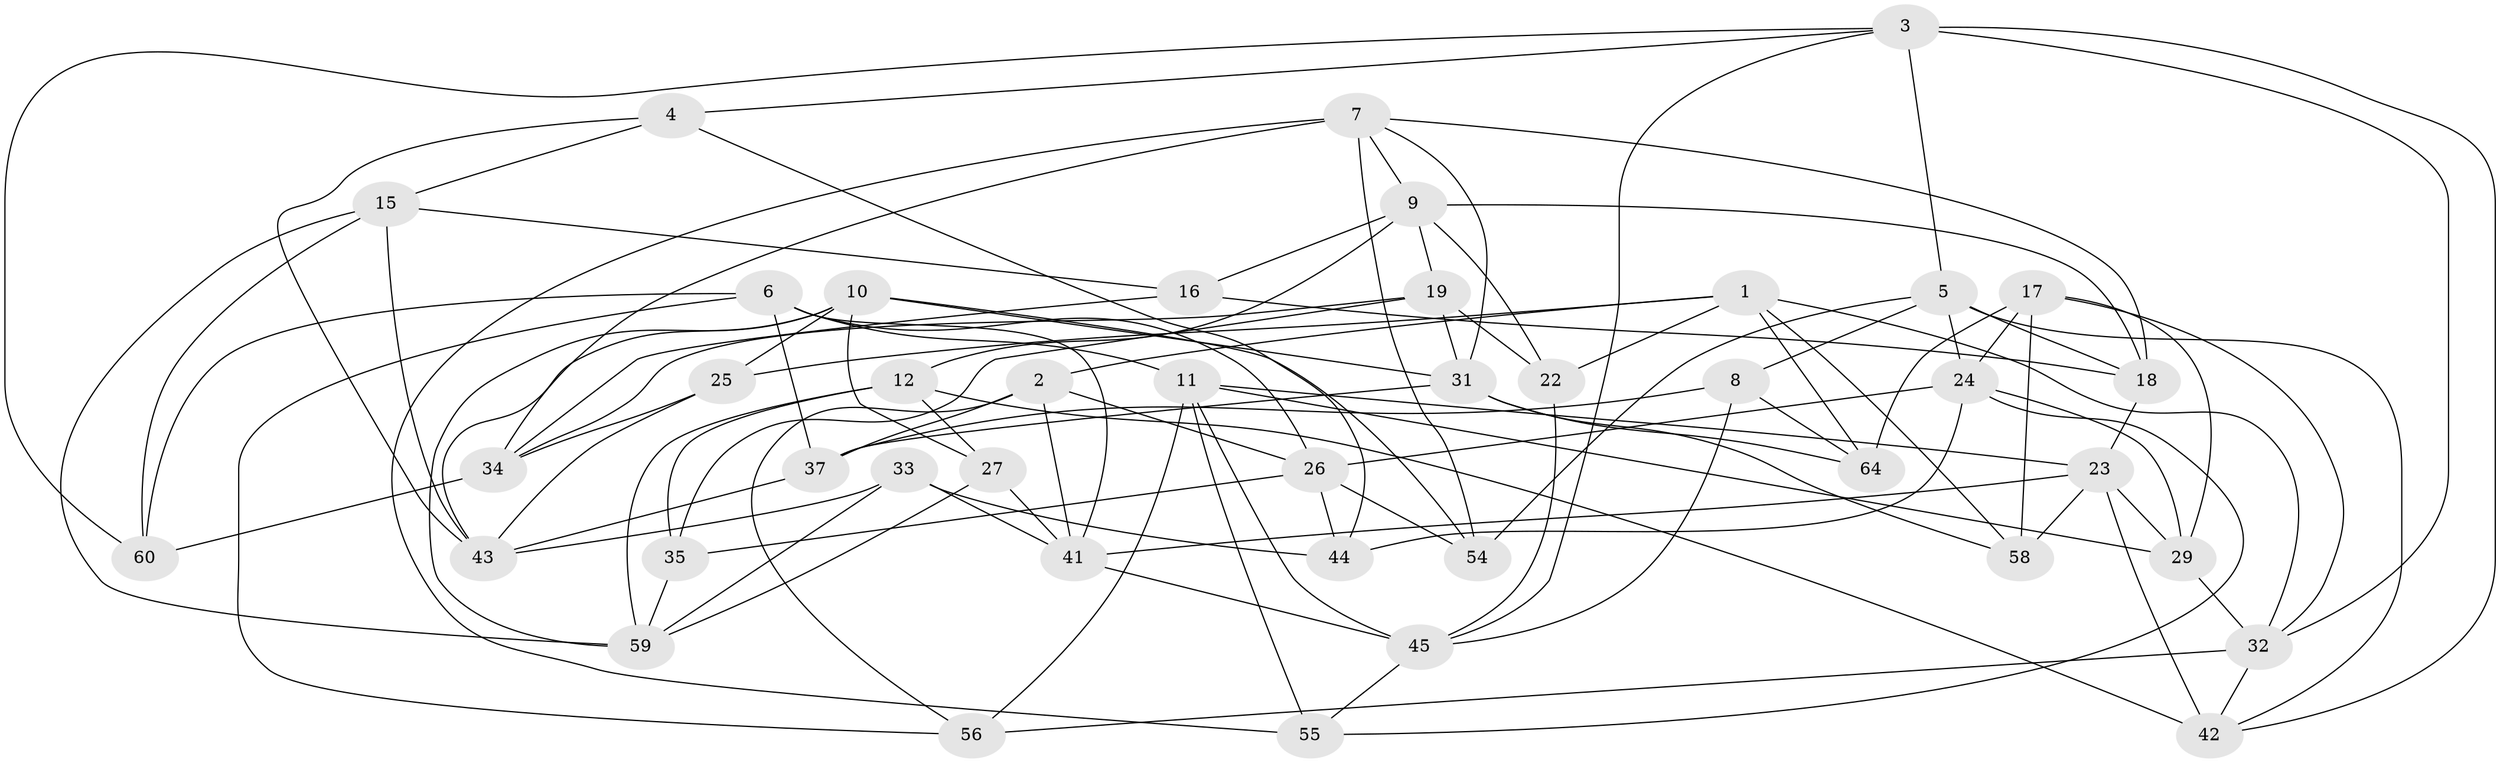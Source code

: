 // original degree distribution, {4: 1.0}
// Generated by graph-tools (version 1.1) at 2025/42/03/06/25 10:42:24]
// undirected, 42 vertices, 106 edges
graph export_dot {
graph [start="1"]
  node [color=gray90,style=filled];
  1 [super="+28"];
  2 [super="+47"];
  3 [super="+14"];
  4;
  5 [super="+66"];
  6 [super="+63"];
  7 [super="+70"];
  8;
  9 [super="+46"];
  10 [super="+40"];
  11 [super="+21"];
  12 [super="+13"];
  15 [super="+52"];
  16 [super="+20"];
  17 [super="+39"];
  18 [super="+57"];
  19 [super="+30"];
  22;
  23 [super="+65"];
  24 [super="+36"];
  25;
  26 [super="+51"];
  27;
  29 [super="+67"];
  31 [super="+38"];
  32 [super="+62"];
  33;
  34 [super="+69"];
  35;
  37 [super="+50"];
  41 [super="+68"];
  42 [super="+48"];
  43 [super="+53"];
  44;
  45 [super="+49"];
  54;
  55;
  56;
  58;
  59 [super="+61"];
  60;
  64;
  1 -- 64;
  1 -- 32;
  1 -- 25;
  1 -- 2;
  1 -- 58;
  1 -- 22;
  2 -- 56;
  2 -- 26;
  2 -- 41;
  2 -- 37 [weight=2];
  3 -- 5;
  3 -- 60;
  3 -- 45;
  3 -- 4;
  3 -- 32;
  3 -- 42;
  4 -- 44;
  4 -- 15;
  4 -- 43;
  5 -- 8;
  5 -- 18;
  5 -- 54;
  5 -- 24;
  5 -- 42;
  6 -- 60;
  6 -- 26;
  6 -- 11;
  6 -- 56;
  6 -- 41;
  6 -- 37;
  7 -- 54;
  7 -- 55;
  7 -- 34;
  7 -- 31;
  7 -- 18;
  7 -- 9;
  8 -- 64;
  8 -- 45;
  8 -- 37;
  9 -- 19;
  9 -- 12;
  9 -- 18;
  9 -- 22;
  9 -- 16;
  10 -- 43;
  10 -- 25;
  10 -- 27;
  10 -- 54;
  10 -- 31;
  10 -- 59;
  11 -- 45;
  11 -- 56;
  11 -- 23;
  11 -- 29;
  11 -- 55;
  12 -- 27;
  12 -- 35;
  12 -- 42 [weight=2];
  12 -- 59;
  15 -- 60;
  15 -- 16 [weight=2];
  15 -- 59;
  15 -- 43;
  16 -- 18 [weight=2];
  16 -- 34;
  17 -- 32;
  17 -- 64;
  17 -- 24;
  17 -- 58;
  17 -- 29 [weight=2];
  18 -- 23;
  19 -- 34 [weight=2];
  19 -- 22;
  19 -- 35;
  19 -- 31;
  22 -- 45;
  23 -- 29;
  23 -- 42;
  23 -- 58;
  23 -- 41;
  24 -- 44;
  24 -- 55;
  24 -- 29;
  24 -- 26;
  25 -- 43;
  25 -- 34;
  26 -- 35;
  26 -- 44;
  26 -- 54;
  27 -- 59;
  27 -- 41;
  29 -- 32;
  31 -- 64;
  31 -- 58;
  31 -- 37;
  32 -- 56;
  32 -- 42;
  33 -- 59;
  33 -- 44;
  33 -- 43;
  33 -- 41;
  34 -- 60;
  35 -- 59;
  37 -- 43;
  41 -- 45;
  45 -- 55;
}
